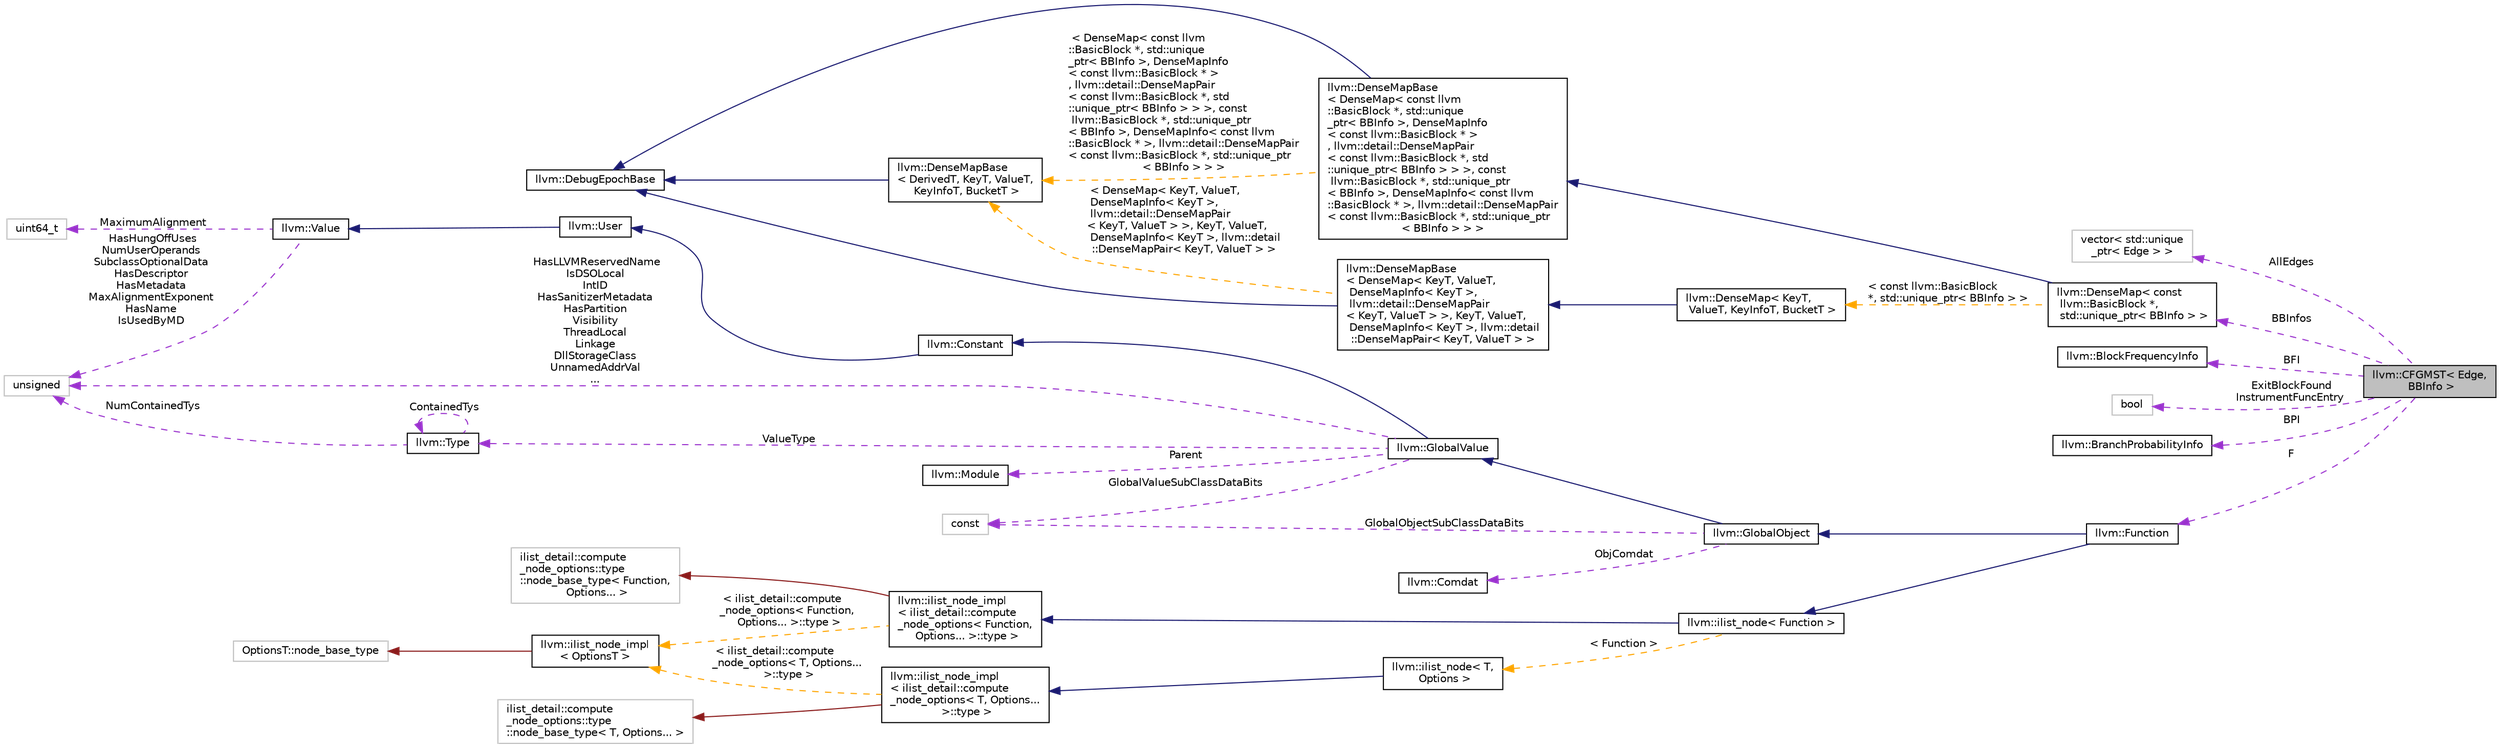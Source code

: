 digraph "llvm::CFGMST&lt; Edge, BBInfo &gt;"
{
 // LATEX_PDF_SIZE
  bgcolor="transparent";
  edge [fontname="Helvetica",fontsize="10",labelfontname="Helvetica",labelfontsize="10"];
  node [fontname="Helvetica",fontsize="10",shape=record];
  rankdir="LR";
  Node1 [label="llvm::CFGMST\< Edge,\l BBInfo \>",height=0.2,width=0.4,color="black", fillcolor="grey75", style="filled", fontcolor="black",tooltip="An union-find based Minimum Spanning Tree for CFG."];
  Node2 -> Node1 [dir="back",color="darkorchid3",fontsize="10",style="dashed",label=" AllEdges" ,fontname="Helvetica"];
  Node2 [label="vector\< std::unique\l_ptr\< Edge \> \>",height=0.2,width=0.4,color="grey75",tooltip=" "];
  Node3 -> Node1 [dir="back",color="darkorchid3",fontsize="10",style="dashed",label=" BBInfos" ,fontname="Helvetica"];
  Node3 [label="llvm::DenseMap\< const\l llvm::BasicBlock *,\l std::unique_ptr\< BBInfo \> \>",height=0.2,width=0.4,color="black",URL="$classllvm_1_1DenseMap.html",tooltip=" "];
  Node4 -> Node3 [dir="back",color="midnightblue",fontsize="10",style="solid",fontname="Helvetica"];
  Node4 [label="llvm::DenseMapBase\l\< DenseMap\< const llvm\l::BasicBlock *, std::unique\l_ptr\< BBInfo \>, DenseMapInfo\l\< const llvm::BasicBlock * \>\l, llvm::detail::DenseMapPair\l\< const llvm::BasicBlock *, std\l::unique_ptr\< BBInfo \> \> \>, const\l llvm::BasicBlock *, std::unique_ptr\l\< BBInfo \>, DenseMapInfo\< const llvm\l::BasicBlock * \>, llvm::detail::DenseMapPair\l\< const llvm::BasicBlock *, std::unique_ptr\l\< BBInfo \> \> \>",height=0.2,width=0.4,color="black",URL="$classllvm_1_1DenseMapBase.html",tooltip=" "];
  Node5 -> Node4 [dir="back",color="midnightblue",fontsize="10",style="solid",fontname="Helvetica"];
  Node5 [label="llvm::DebugEpochBase",height=0.2,width=0.4,color="black",URL="$classllvm_1_1DebugEpochBase.html",tooltip="A base class for data structure classes wishing to make iterators (\"handles\") pointing into themselve..."];
  Node6 -> Node4 [dir="back",color="orange",fontsize="10",style="dashed",label=" \< DenseMap\< const llvm\l::BasicBlock *, std::unique\l_ptr\< BBInfo \>, DenseMapInfo\l\< const llvm::BasicBlock * \>\l, llvm::detail::DenseMapPair\l\< const llvm::BasicBlock *, std\l::unique_ptr\< BBInfo \> \> \>, const\l llvm::BasicBlock *, std::unique_ptr\l\< BBInfo \>, DenseMapInfo\< const llvm\l::BasicBlock * \>, llvm::detail::DenseMapPair\l\< const llvm::BasicBlock *, std::unique_ptr\l\< BBInfo \> \> \>" ,fontname="Helvetica"];
  Node6 [label="llvm::DenseMapBase\l\< DerivedT, KeyT, ValueT,\l KeyInfoT, BucketT \>",height=0.2,width=0.4,color="black",URL="$classllvm_1_1DenseMapBase.html",tooltip=" "];
  Node5 -> Node6 [dir="back",color="midnightblue",fontsize="10",style="solid",fontname="Helvetica"];
  Node7 -> Node3 [dir="back",color="orange",fontsize="10",style="dashed",label=" \< const llvm::BasicBlock\l *, std::unique_ptr\< BBInfo \> \>" ,fontname="Helvetica"];
  Node7 [label="llvm::DenseMap\< KeyT,\l ValueT, KeyInfoT, BucketT \>",height=0.2,width=0.4,color="black",URL="$classllvm_1_1DenseMap.html",tooltip=" "];
  Node8 -> Node7 [dir="back",color="midnightblue",fontsize="10",style="solid",fontname="Helvetica"];
  Node8 [label="llvm::DenseMapBase\l\< DenseMap\< KeyT, ValueT,\l DenseMapInfo\< KeyT \>,\l llvm::detail::DenseMapPair\l\< KeyT, ValueT \> \>, KeyT, ValueT,\l DenseMapInfo\< KeyT \>, llvm::detail\l::DenseMapPair\< KeyT, ValueT \> \>",height=0.2,width=0.4,color="black",URL="$classllvm_1_1DenseMapBase.html",tooltip=" "];
  Node5 -> Node8 [dir="back",color="midnightblue",fontsize="10",style="solid",fontname="Helvetica"];
  Node6 -> Node8 [dir="back",color="orange",fontsize="10",style="dashed",label=" \< DenseMap\< KeyT, ValueT,\l DenseMapInfo\< KeyT \>,\l llvm::detail::DenseMapPair\l\< KeyT, ValueT \> \>, KeyT, ValueT,\l DenseMapInfo\< KeyT \>, llvm::detail\l::DenseMapPair\< KeyT, ValueT \> \>" ,fontname="Helvetica"];
  Node9 -> Node1 [dir="back",color="darkorchid3",fontsize="10",style="dashed",label=" BFI" ,fontname="Helvetica"];
  Node9 [label="llvm::BlockFrequencyInfo",height=0.2,width=0.4,color="black",URL="$classllvm_1_1BlockFrequencyInfo.html",tooltip="BlockFrequencyInfo pass uses BlockFrequencyInfoImpl implementation to estimate IR basic block frequen..."];
  Node10 -> Node1 [dir="back",color="darkorchid3",fontsize="10",style="dashed",label=" ExitBlockFound\nInstrumentFuncEntry" ,fontname="Helvetica"];
  Node10 [label="bool",height=0.2,width=0.4,color="grey75",tooltip=" "];
  Node11 -> Node1 [dir="back",color="darkorchid3",fontsize="10",style="dashed",label=" BPI" ,fontname="Helvetica"];
  Node11 [label="llvm::BranchProbabilityInfo",height=0.2,width=0.4,color="black",URL="$classllvm_1_1BranchProbabilityInfo.html",tooltip="Analysis providing branch probability information."];
  Node12 -> Node1 [dir="back",color="darkorchid3",fontsize="10",style="dashed",label=" F" ,fontname="Helvetica"];
  Node12 [label="llvm::Function",height=0.2,width=0.4,color="black",URL="$classllvm_1_1Function.html",tooltip=" "];
  Node13 -> Node12 [dir="back",color="midnightblue",fontsize="10",style="solid",fontname="Helvetica"];
  Node13 [label="llvm::GlobalObject",height=0.2,width=0.4,color="black",URL="$classllvm_1_1GlobalObject.html",tooltip=" "];
  Node14 -> Node13 [dir="back",color="midnightblue",fontsize="10",style="solid",fontname="Helvetica"];
  Node14 [label="llvm::GlobalValue",height=0.2,width=0.4,color="black",URL="$classllvm_1_1GlobalValue.html",tooltip=" "];
  Node15 -> Node14 [dir="back",color="midnightblue",fontsize="10",style="solid",fontname="Helvetica"];
  Node15 [label="llvm::Constant",height=0.2,width=0.4,color="black",URL="$classllvm_1_1Constant.html",tooltip="This is an important base class in LLVM."];
  Node16 -> Node15 [dir="back",color="midnightblue",fontsize="10",style="solid",fontname="Helvetica"];
  Node16 [label="llvm::User",height=0.2,width=0.4,color="black",URL="$classllvm_1_1User.html",tooltip=" "];
  Node17 -> Node16 [dir="back",color="midnightblue",fontsize="10",style="solid",fontname="Helvetica"];
  Node17 [label="llvm::Value",height=0.2,width=0.4,color="black",URL="$classllvm_1_1Value.html",tooltip="LLVM Value Representation."];
  Node18 -> Node17 [dir="back",color="darkorchid3",fontsize="10",style="dashed",label=" MaximumAlignment" ,fontname="Helvetica"];
  Node18 [label="uint64_t",height=0.2,width=0.4,color="grey75",tooltip=" "];
  Node19 -> Node17 [dir="back",color="darkorchid3",fontsize="10",style="dashed",label=" HasHungOffUses\nNumUserOperands\nSubclassOptionalData\nHasDescriptor\nHasMetadata\nMaxAlignmentExponent\nHasName\nIsUsedByMD" ,fontname="Helvetica"];
  Node19 [label="unsigned",height=0.2,width=0.4,color="grey75",tooltip=" "];
  Node20 -> Node14 [dir="back",color="darkorchid3",fontsize="10",style="dashed",label=" ValueType" ,fontname="Helvetica"];
  Node20 [label="llvm::Type",height=0.2,width=0.4,color="black",URL="$classllvm_1_1Type.html",tooltip="The instances of the Type class are immutable: once they are created, they are never changed."];
  Node20 -> Node20 [dir="back",color="darkorchid3",fontsize="10",style="dashed",label=" ContainedTys" ,fontname="Helvetica"];
  Node19 -> Node20 [dir="back",color="darkorchid3",fontsize="10",style="dashed",label=" NumContainedTys" ,fontname="Helvetica"];
  Node21 -> Node14 [dir="back",color="darkorchid3",fontsize="10",style="dashed",label=" Parent" ,fontname="Helvetica"];
  Node21 [label="llvm::Module",height=0.2,width=0.4,color="black",URL="$classllvm_1_1Module.html",tooltip="A Module instance is used to store all the information related to an LLVM module."];
  Node19 -> Node14 [dir="back",color="darkorchid3",fontsize="10",style="dashed",label=" HasLLVMReservedName\nIsDSOLocal\nIntID\nHasSanitizerMetadata\nHasPartition\nVisibility\nThreadLocal\nLinkage\nDllStorageClass\nUnnamedAddrVal\n..." ,fontname="Helvetica"];
  Node22 -> Node14 [dir="back",color="darkorchid3",fontsize="10",style="dashed",label=" GlobalValueSubClassDataBits" ,fontname="Helvetica"];
  Node22 [label="const",height=0.2,width=0.4,color="grey75",tooltip=" "];
  Node23 -> Node13 [dir="back",color="darkorchid3",fontsize="10",style="dashed",label=" ObjComdat" ,fontname="Helvetica"];
  Node23 [label="llvm::Comdat",height=0.2,width=0.4,color="black",URL="$classllvm_1_1Comdat.html",tooltip=" "];
  Node22 -> Node13 [dir="back",color="darkorchid3",fontsize="10",style="dashed",label=" GlobalObjectSubClassDataBits" ,fontname="Helvetica"];
  Node24 -> Node12 [dir="back",color="midnightblue",fontsize="10",style="solid",fontname="Helvetica"];
  Node24 [label="llvm::ilist_node\< Function \>",height=0.2,width=0.4,color="black",URL="$classllvm_1_1ilist__node.html",tooltip=" "];
  Node25 -> Node24 [dir="back",color="midnightblue",fontsize="10",style="solid",fontname="Helvetica"];
  Node25 [label="llvm::ilist_node_impl\l\< ilist_detail::compute\l_node_options\< Function,\l Options... \>::type \>",height=0.2,width=0.4,color="black",URL="$classllvm_1_1ilist__node__impl.html",tooltip=" "];
  Node26 -> Node25 [dir="back",color="firebrick4",fontsize="10",style="solid",fontname="Helvetica"];
  Node26 [label="ilist_detail::compute\l_node_options::type \l::node_base_type\< Function,\l Options... \>",height=0.2,width=0.4,color="grey75",tooltip=" "];
  Node27 -> Node25 [dir="back",color="orange",fontsize="10",style="dashed",label=" \< ilist_detail::compute\l_node_options\< Function,\l Options... \>::type \>" ,fontname="Helvetica"];
  Node27 [label="llvm::ilist_node_impl\l\< OptionsT \>",height=0.2,width=0.4,color="black",URL="$classllvm_1_1ilist__node__impl.html",tooltip="Implementation for an ilist node."];
  Node28 -> Node27 [dir="back",color="firebrick4",fontsize="10",style="solid",fontname="Helvetica"];
  Node28 [label="OptionsT::node_base_type",height=0.2,width=0.4,color="grey75",tooltip=" "];
  Node29 -> Node24 [dir="back",color="orange",fontsize="10",style="dashed",label=" \< Function \>" ,fontname="Helvetica"];
  Node29 [label="llvm::ilist_node\< T,\l Options \>",height=0.2,width=0.4,color="black",URL="$classllvm_1_1ilist__node.html",tooltip=" "];
  Node30 -> Node29 [dir="back",color="midnightblue",fontsize="10",style="solid",fontname="Helvetica"];
  Node30 [label="llvm::ilist_node_impl\l\< ilist_detail::compute\l_node_options\< T, Options...\l \>::type \>",height=0.2,width=0.4,color="black",URL="$classllvm_1_1ilist__node__impl.html",tooltip=" "];
  Node31 -> Node30 [dir="back",color="firebrick4",fontsize="10",style="solid",fontname="Helvetica"];
  Node31 [label="ilist_detail::compute\l_node_options::type \l::node_base_type\< T, Options... \>",height=0.2,width=0.4,color="grey75",tooltip=" "];
  Node27 -> Node30 [dir="back",color="orange",fontsize="10",style="dashed",label=" \< ilist_detail::compute\l_node_options\< T, Options...\l \>::type \>" ,fontname="Helvetica"];
}
